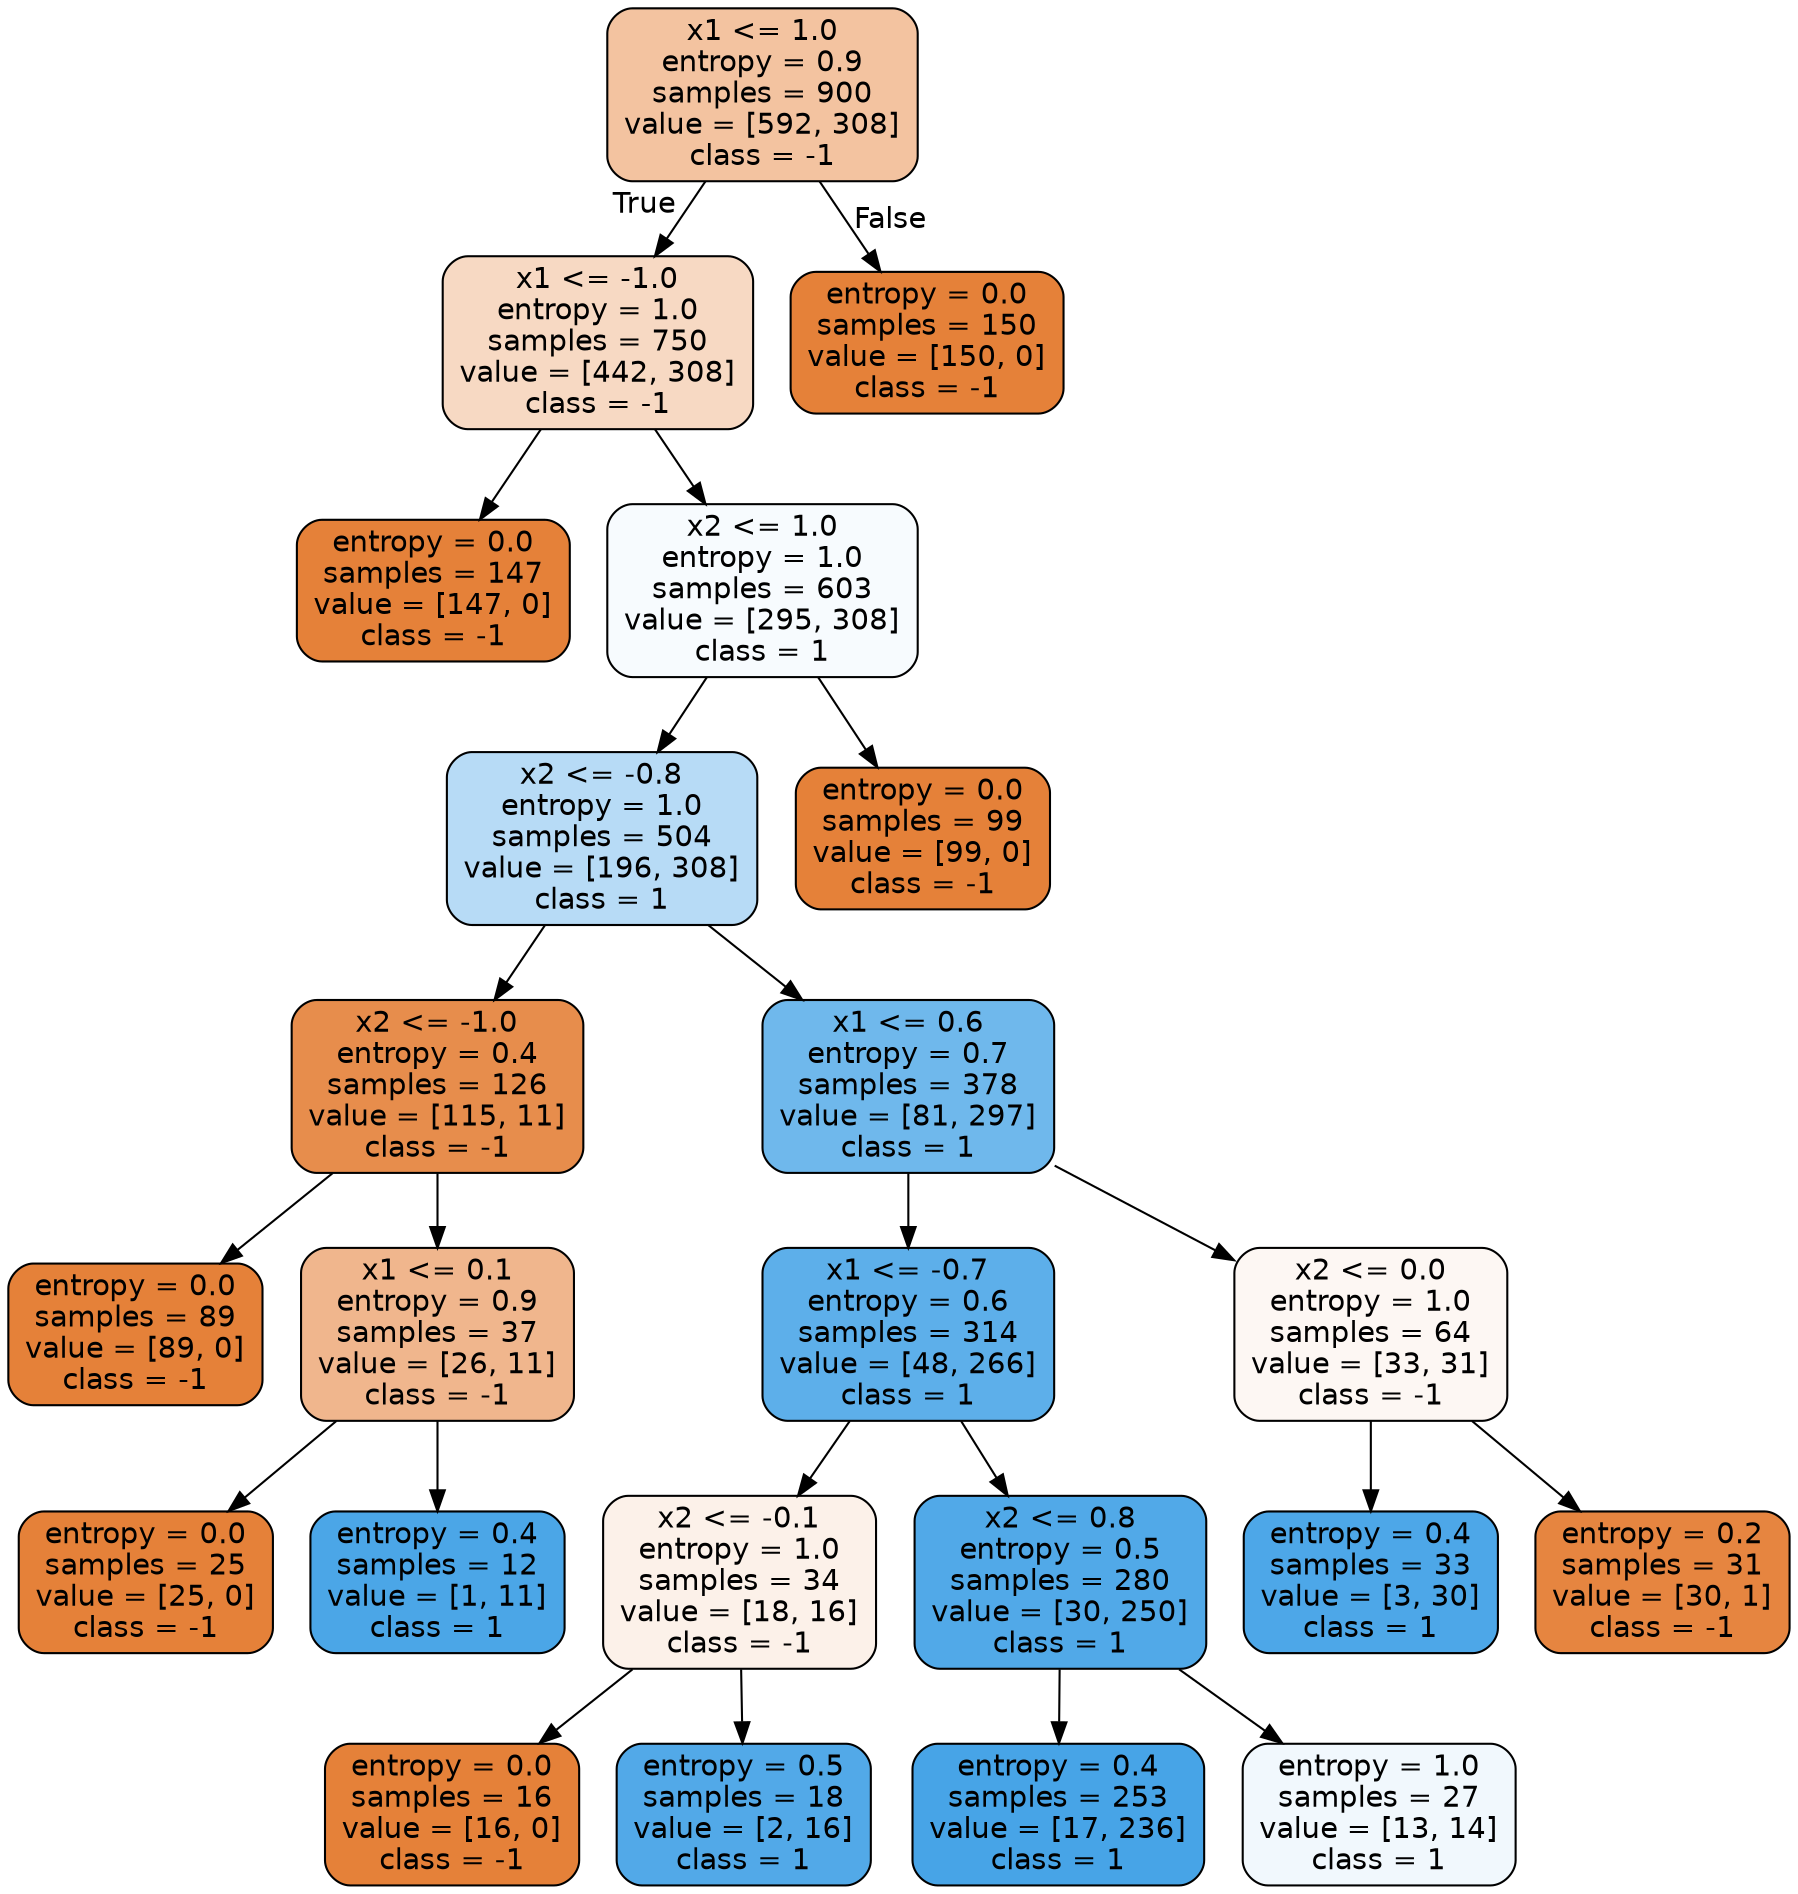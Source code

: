 digraph Tree {
node [shape=box, style="filled, rounded", color="black", fontname=helvetica] ;
edge [fontname=helvetica] ;
0 [label="x1 <= 1.0\nentropy = 0.9\nsamples = 900\nvalue = [592, 308]\nclass = -1", fillcolor="#f3c3a0"] ;
1 [label="x1 <= -1.0\nentropy = 1.0\nsamples = 750\nvalue = [442, 308]\nclass = -1", fillcolor="#f7d9c3"] ;
0 -> 1 [labeldistance=2.5, labelangle=45, headlabel="True"] ;
3 [label="entropy = 0.0\nsamples = 147\nvalue = [147, 0]\nclass = -1", fillcolor="#e58139"] ;
1 -> 3 ;
4 [label="x2 <= 1.0\nentropy = 1.0\nsamples = 603\nvalue = [295, 308]\nclass = 1", fillcolor="#f7fbfe"] ;
1 -> 4 ;
5 [label="x2 <= -0.8\nentropy = 1.0\nsamples = 504\nvalue = [196, 308]\nclass = 1", fillcolor="#b7dbf6"] ;
4 -> 5 ;
7 [label="x2 <= -1.0\nentropy = 0.4\nsamples = 126\nvalue = [115, 11]\nclass = -1", fillcolor="#e78d4c"] ;
5 -> 7 ;
17 [label="entropy = 0.0\nsamples = 89\nvalue = [89, 0]\nclass = -1", fillcolor="#e58139"] ;
7 -> 17 ;
18 [label="x1 <= 0.1\nentropy = 0.9\nsamples = 37\nvalue = [26, 11]\nclass = -1", fillcolor="#f0b68d"] ;
7 -> 18 ;
19 [label="entropy = 0.0\nsamples = 25\nvalue = [25, 0]\nclass = -1", fillcolor="#e58139"] ;
18 -> 19 ;
20 [label="entropy = 0.4\nsamples = 12\nvalue = [1, 11]\nclass = 1", fillcolor="#4ba6e7"] ;
18 -> 20 ;
8 [label="x1 <= 0.6\nentropy = 0.7\nsamples = 378\nvalue = [81, 297]\nclass = 1", fillcolor="#6fb8ec"] ;
5 -> 8 ;
9 [label="x1 <= -0.7\nentropy = 0.6\nsamples = 314\nvalue = [48, 266]\nclass = 1", fillcolor="#5dafea"] ;
8 -> 9 ;
13 [label="x2 <= -0.1\nentropy = 1.0\nsamples = 34\nvalue = [18, 16]\nclass = -1", fillcolor="#fcf1e9"] ;
9 -> 13 ;
15 [label="entropy = 0.0\nsamples = 16\nvalue = [16, 0]\nclass = -1", fillcolor="#e58139"] ;
13 -> 15 ;
16 [label="entropy = 0.5\nsamples = 18\nvalue = [2, 16]\nclass = 1", fillcolor="#52a9e8"] ;
13 -> 16 ;
14 [label="x2 <= 0.8\nentropy = 0.5\nsamples = 280\nvalue = [30, 250]\nclass = 1", fillcolor="#51a9e8"] ;
9 -> 14 ;
21 [label="entropy = 0.4\nsamples = 253\nvalue = [17, 236]\nclass = 1", fillcolor="#47a4e7"] ;
14 -> 21 ;
22 [label="entropy = 1.0\nsamples = 27\nvalue = [13, 14]\nclass = 1", fillcolor="#f1f8fd"] ;
14 -> 22 ;
10 [label="x2 <= 0.0\nentropy = 1.0\nsamples = 64\nvalue = [33, 31]\nclass = -1", fillcolor="#fdf7f3"] ;
8 -> 10 ;
11 [label="entropy = 0.4\nsamples = 33\nvalue = [3, 30]\nclass = 1", fillcolor="#4da7e8"] ;
10 -> 11 ;
12 [label="entropy = 0.2\nsamples = 31\nvalue = [30, 1]\nclass = -1", fillcolor="#e68540"] ;
10 -> 12 ;
6 [label="entropy = 0.0\nsamples = 99\nvalue = [99, 0]\nclass = -1", fillcolor="#e58139"] ;
4 -> 6 ;
2 [label="entropy = 0.0\nsamples = 150\nvalue = [150, 0]\nclass = -1", fillcolor="#e58139"] ;
0 -> 2 [labeldistance=2.5, labelangle=-45, headlabel="False"] ;
}